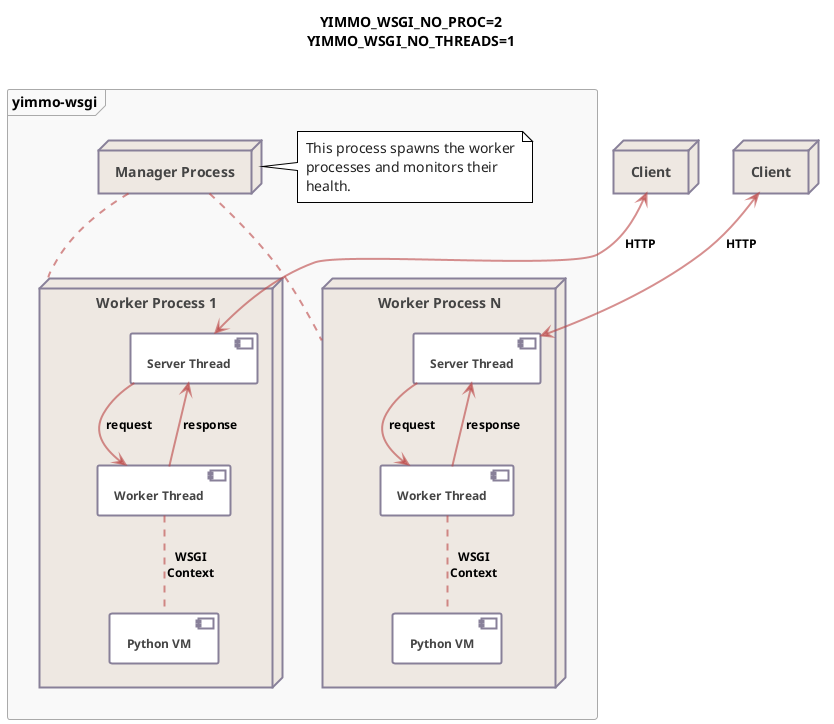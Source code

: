 @startuml

title
YIMMO_WSGI_NO_PROC=2
YIMMO_WSGI_NO_THREADS=1

end title


'skinparam LineType ortho
'skinparam nodesep 0
'skinparam ranksep 100

skinparam padding 2
skinparam shadowing false
skinparam component {
    FontSize 12
    FontStyle bold
    BorderColor #888099
    BorderThickness 2
    FontColor #444444
    'BackgroundColor #EEEEEE
    BackgroundColor #FFFFFF
}

skinparam node {
    FontSize 14
    FontStyle bold
    BorderColor #888099
    BorderThickness 2
    FontColor #444444
    BackgroundColor #EEE8E2
}

skinparam ComponentArrow {
    FontSize 12
    FontStyle bold
    Thickness 2
    'FontColor #113311
    FontColor #000000
    Color #BB444499
}

skinparam frame {
    'BackgroundColor #FFF5EB
    BackgroundColor #f9f9f9
    BorderColor #AAAAAA
    'FontSize 24
    'Padding 20
}

skinparam note {
    FontSize 14
    'FontSize 20
    'FontStyle italic
    'BorderColor #888099
    BorderColor #000000
    BorderThickness 1
    FontColor #222222
    Padding 8
    BackgroundColor #ffffff
    'BackgroundColor #eeeeee
}


frame "yimmo-wsgi" {
    node "Manager Process" as main

    note right of main
    This process spawns the worker
    processes and monitors their
    health.
    end note

    node "Worker Process 1" as proc_worker_1 {
        component "Server Thread" as server_1
        component "Worker Thread" as worker_1_1
        component "Python VM" as python_1

        server_1 --> worker_1_1 : request
        worker_1_1 .. python_1 : WSGI\nContext
        server_1 <-- worker_1_1 : response

    }

    node "Worker Process N" as proc_worker_N {
        component "Server Thread" as server_N
        component "Worker Thread" as worker_1_N
        component "Python VM" as python_N

        server_N --> worker_1_N : request
        worker_1_N .. python_N : WSGI\nContext
        server_N <-- worker_1_N : response
    }

    main .. proc_worker_1
    main .. proc_worker_N
}

node "Client" as client_1
node "Client" as client_N

client_1 <--> server_1 : HTTP
client_N <--> server_N : HTTP

@enduml
